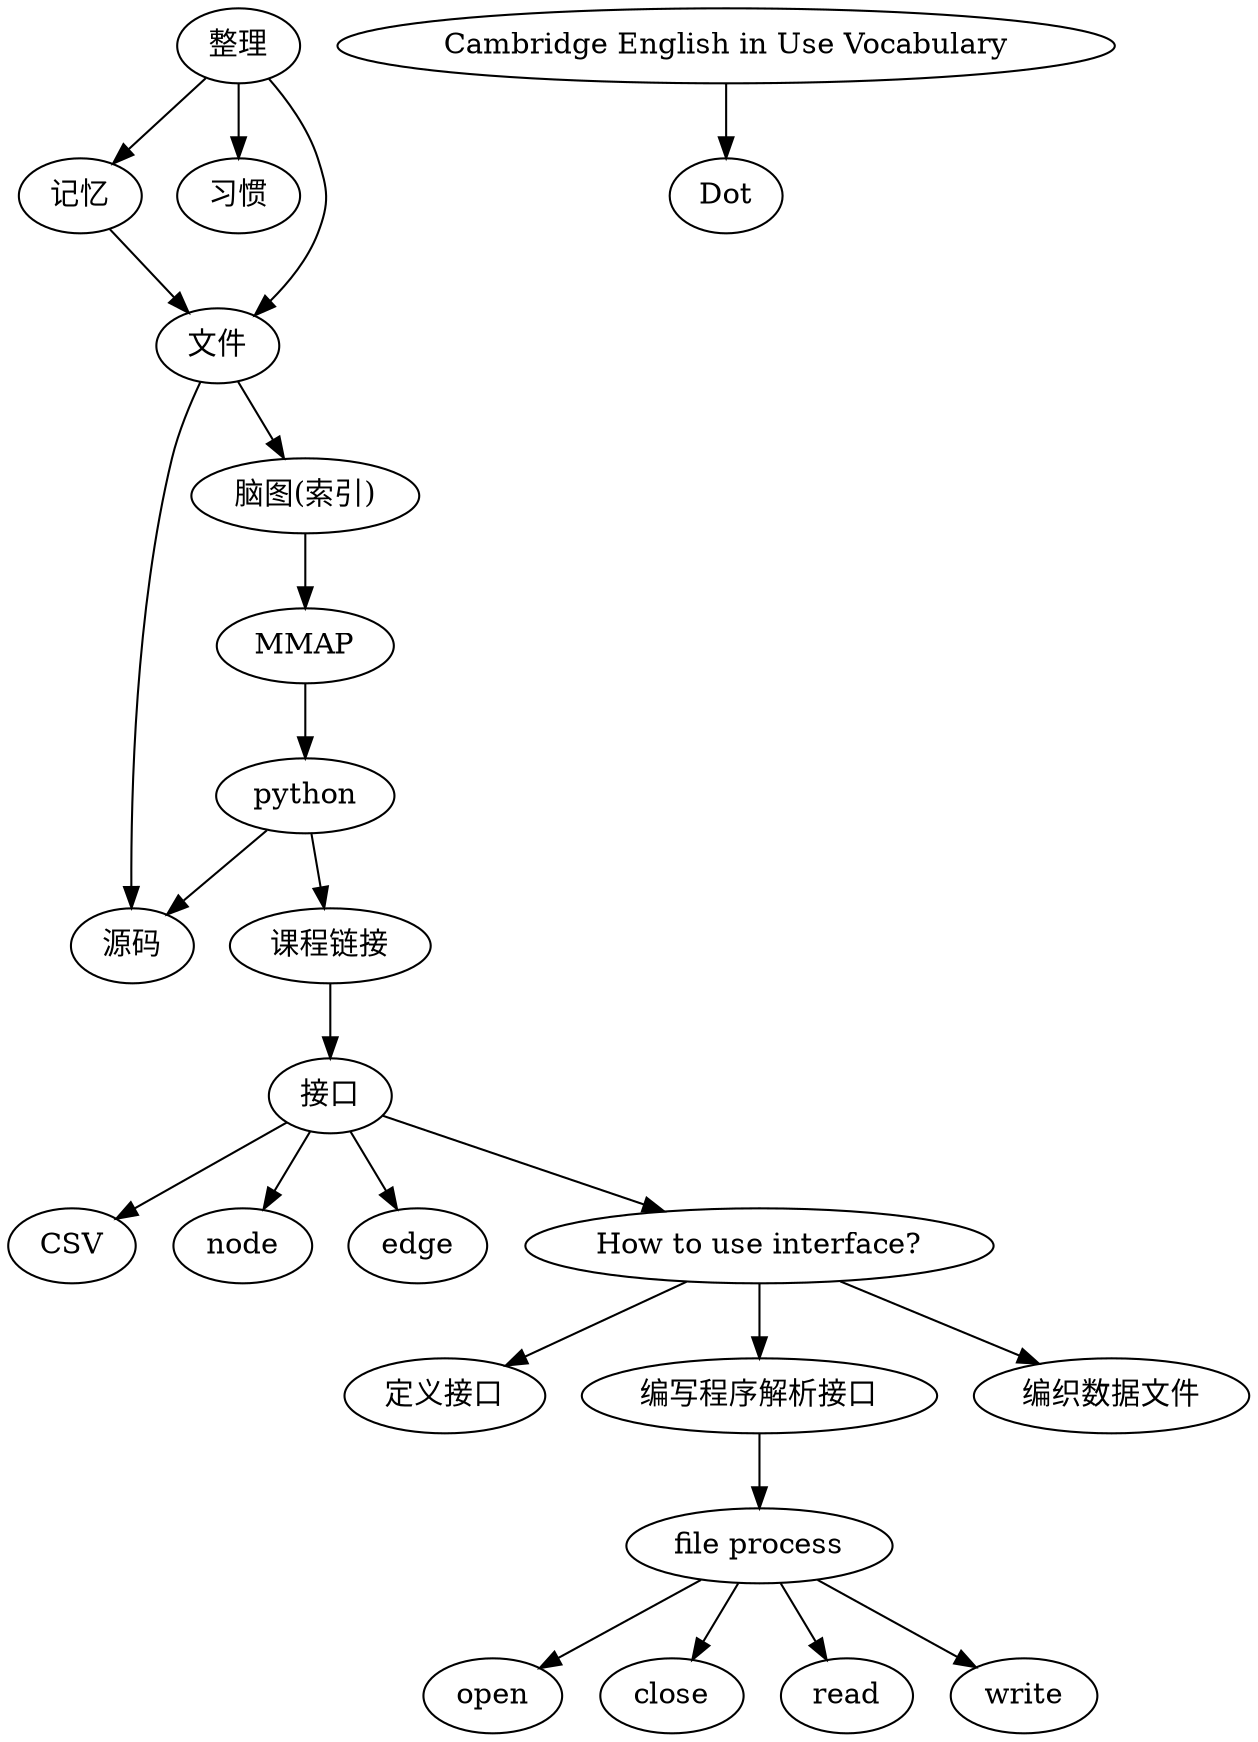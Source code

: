 #files.dot
strict digraph folders {
		
	// "home" [label="home"]
	// "myproject" [label="myproject"]
	// "整理" [label="order", color=blue]

	"整理" -> {"记忆","习惯","文件"}
	"文件" -> {"源码", "脑图(索引)"}
	"记忆" -> { "文件"} 
	"脑图(索引)" -> "MMAP"
	"MMAP" -> {"python"}
	"python" -> {"课程链接", "源码"}
	"接口" -> {"CSV", "node", "edge"}
	"课程链接" -> "接口"
	"Cambridge English in Use Vocabulary" -> "Dot"
	"接口" -> "How to use interface?" -> "定义接口", "编写程序解析接口", "编织数据文件"
	"编写程序解析接口" -> "file process"
	"file process" -> "open", "close", "read", "write"
}